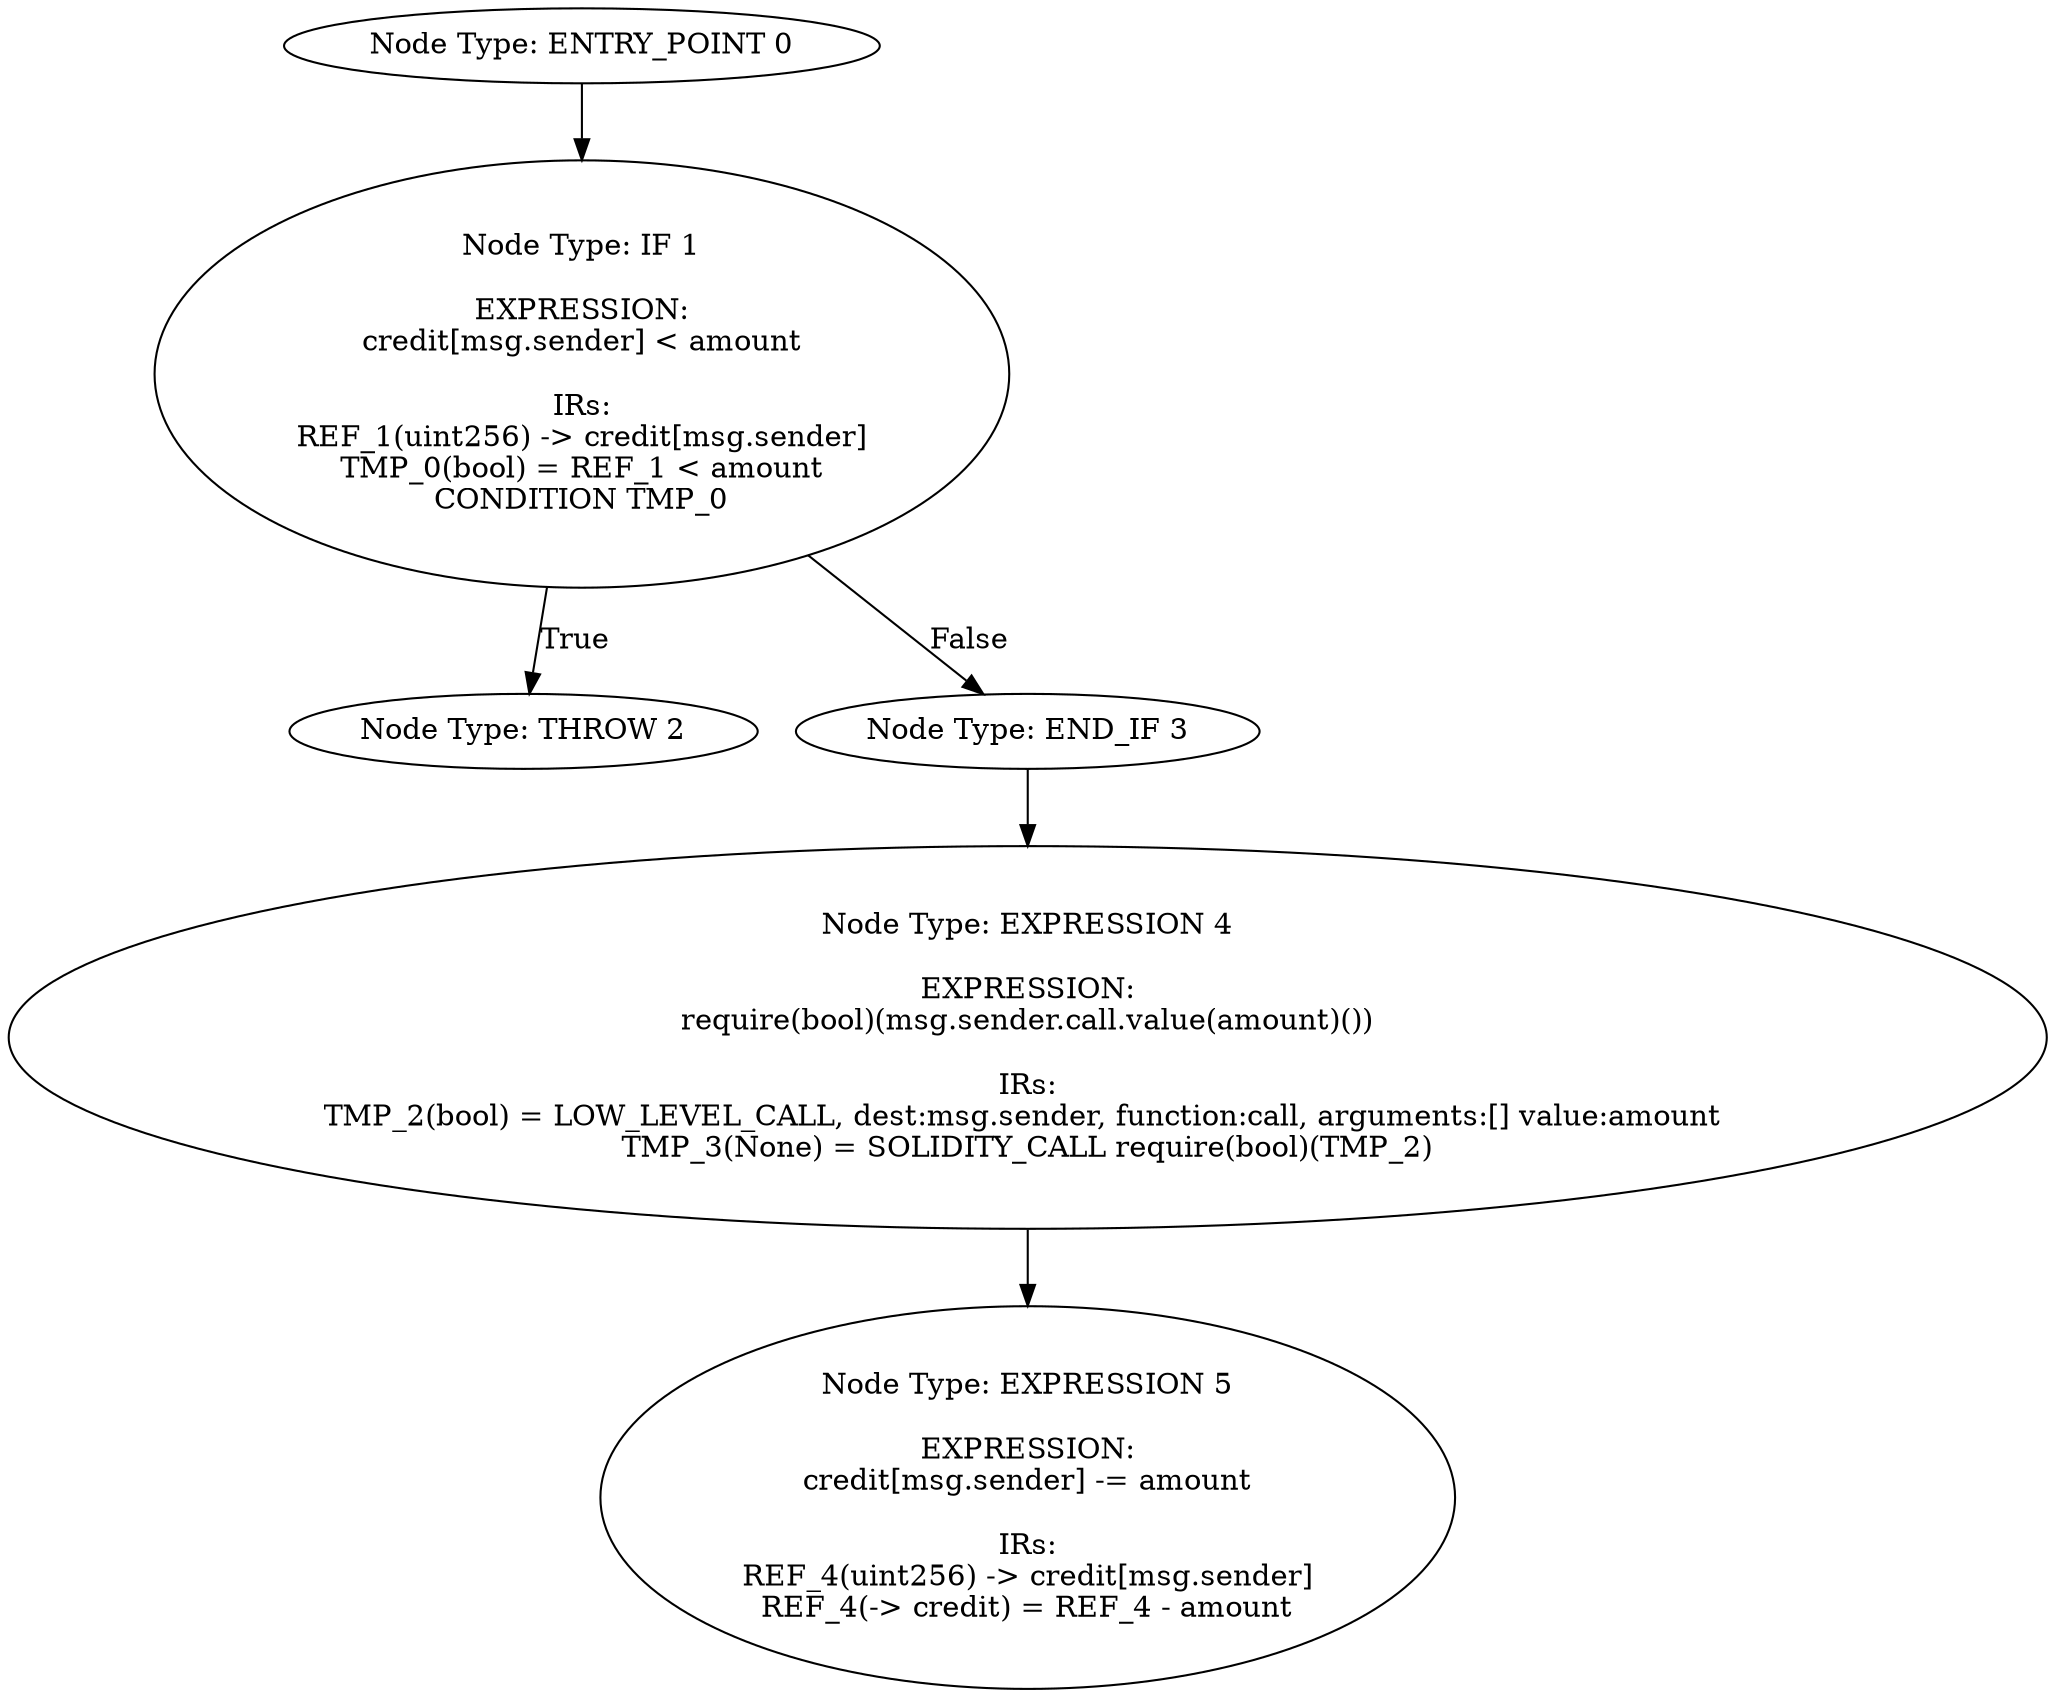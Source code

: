 digraph{
0[label="Node Type: ENTRY_POINT 0
"];
0->1;
1[label="Node Type: IF 1

EXPRESSION:
credit[msg.sender] < amount

IRs:
REF_1(uint256) -> credit[msg.sender]
TMP_0(bool) = REF_1 < amount
CONDITION TMP_0"];
1->2[label="True"];
1->3[label="False"];
2[label="Node Type: THROW 2
"];
3[label="Node Type: END_IF 3
"];
3->4;
4[label="Node Type: EXPRESSION 4

EXPRESSION:
require(bool)(msg.sender.call.value(amount)())

IRs:
TMP_2(bool) = LOW_LEVEL_CALL, dest:msg.sender, function:call, arguments:[] value:amount 
TMP_3(None) = SOLIDITY_CALL require(bool)(TMP_2)"];
4->5;
5[label="Node Type: EXPRESSION 5

EXPRESSION:
credit[msg.sender] -= amount

IRs:
REF_4(uint256) -> credit[msg.sender]
REF_4(-> credit) = REF_4 - amount"];
}
